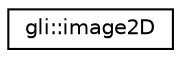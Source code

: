 digraph "Graphical Class Hierarchy"
{
  edge [fontname="Helvetica",fontsize="10",labelfontname="Helvetica",labelfontsize="10"];
  node [fontname="Helvetica",fontsize="10",shape=record];
  rankdir="LR";
  Node1 [label="gli::image2D",height=0.2,width=0.4,color="black", fillcolor="white", style="filled",URL="$classgli_1_1image2D.html"];
}
